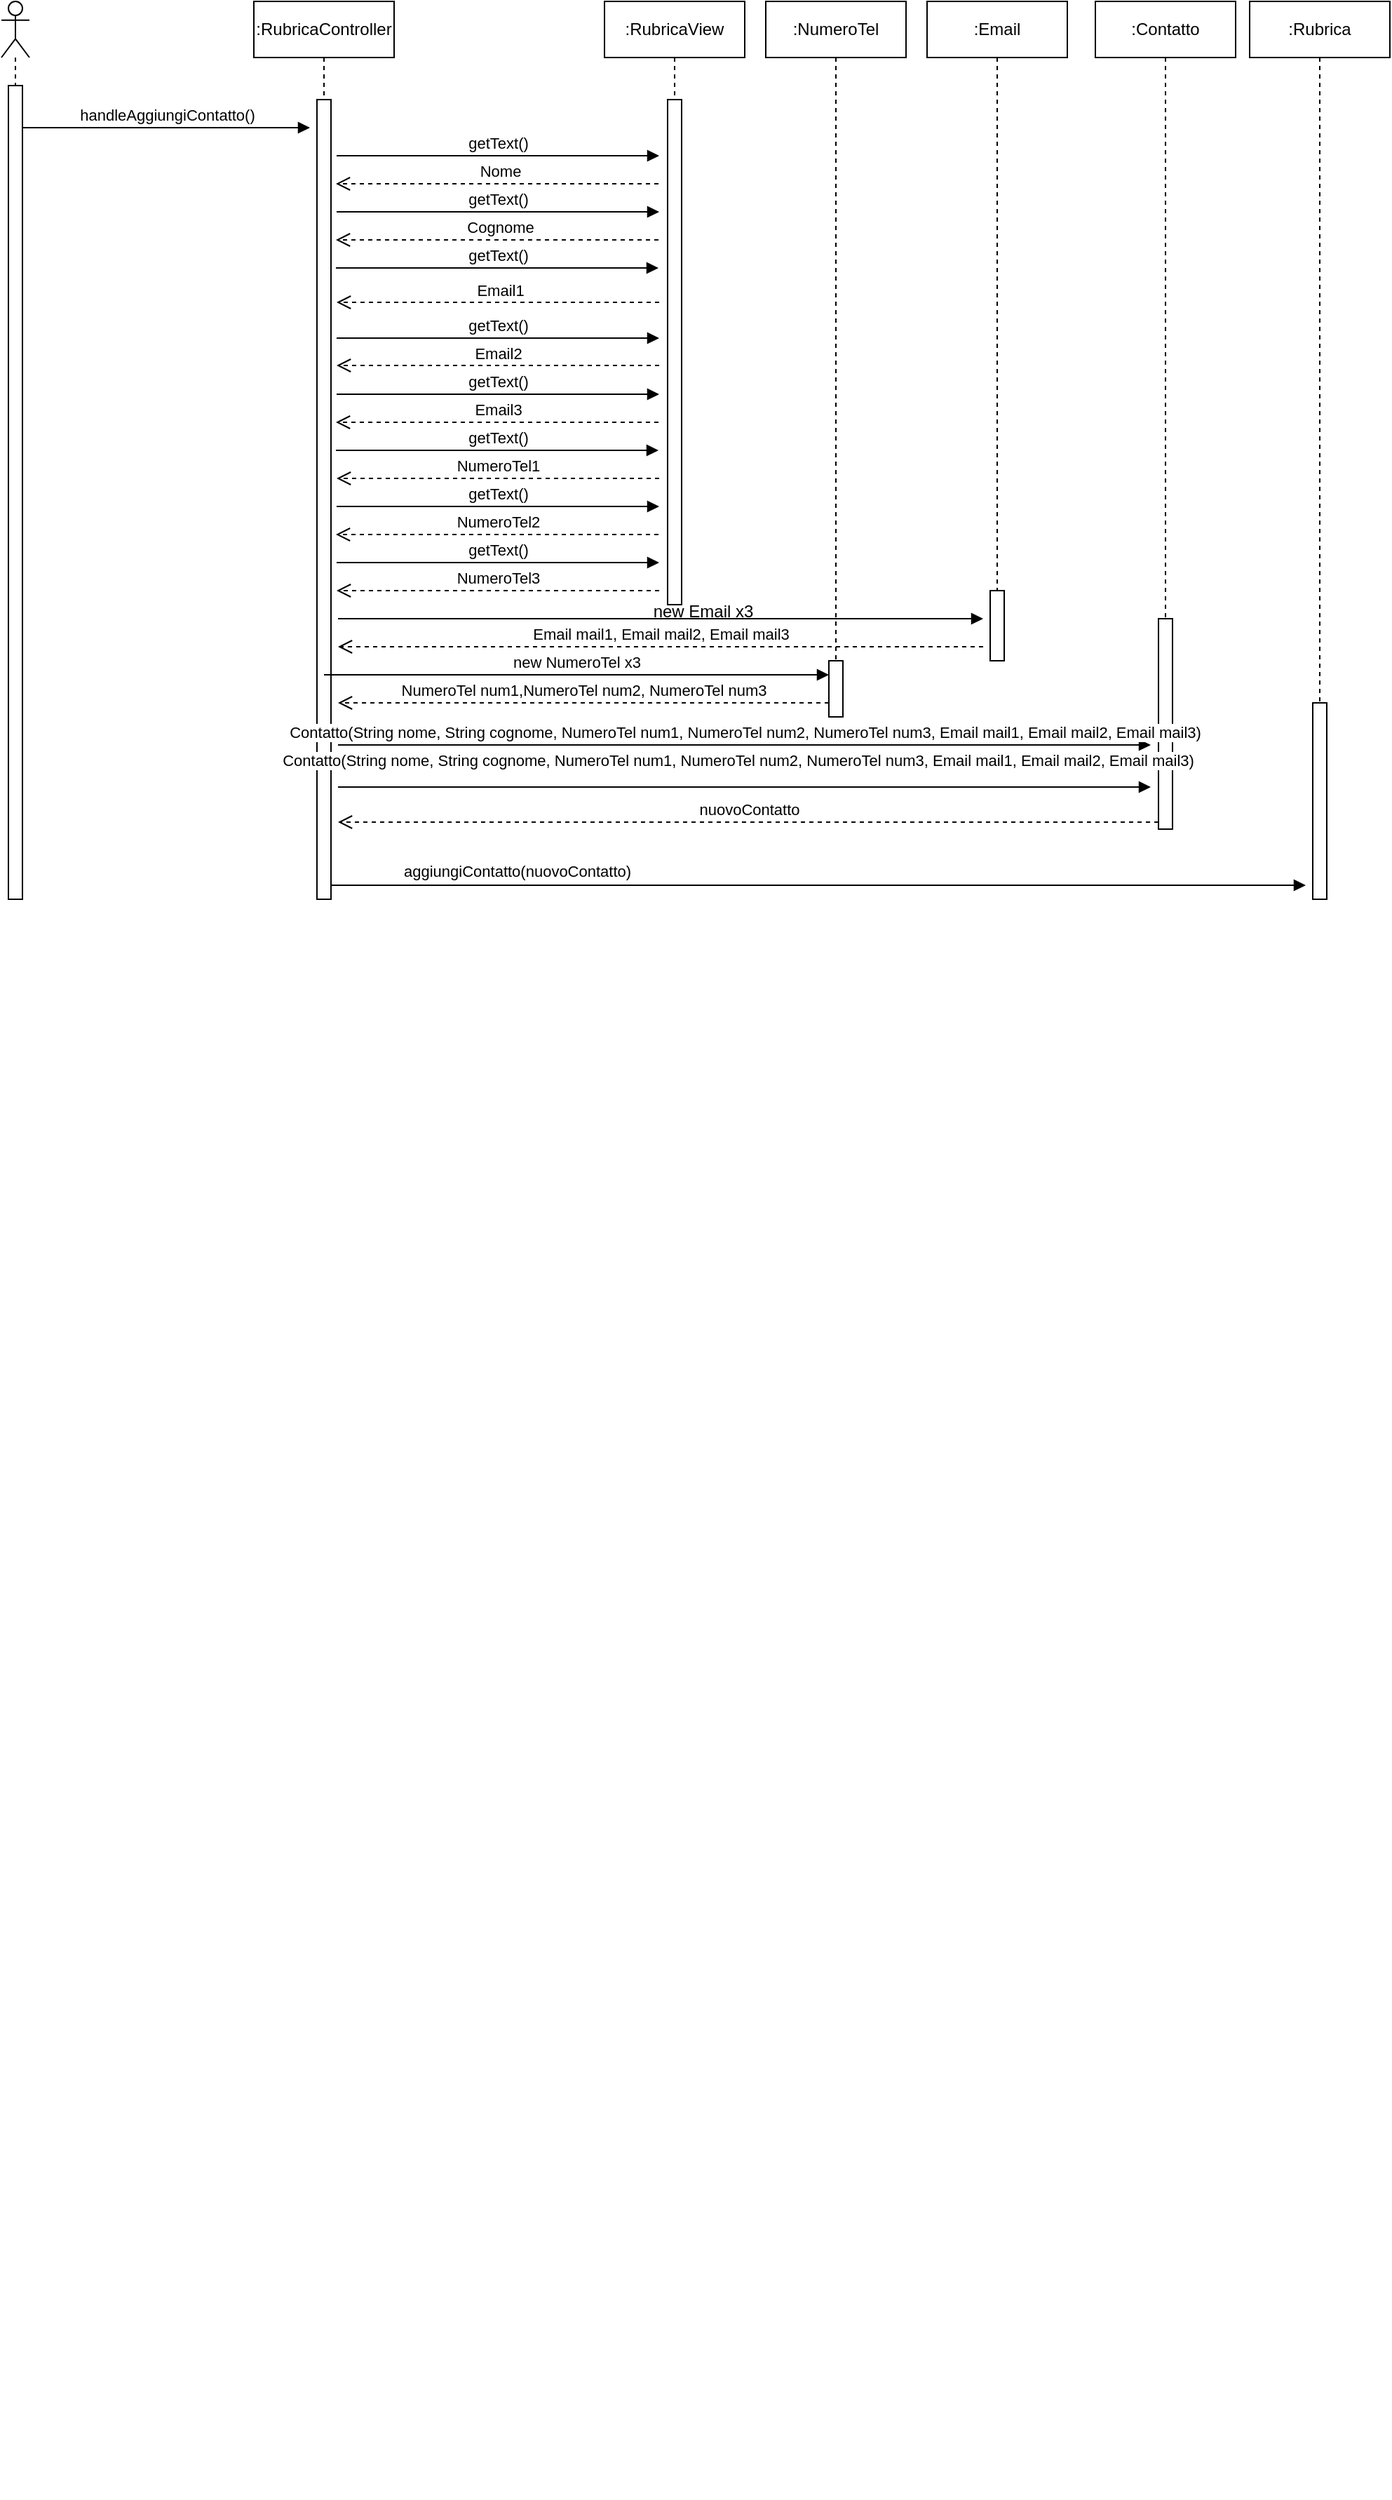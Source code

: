 <mxfile version="25.0.3">
  <diagram name="Pagina-1" id="6KG7eUqO8uxzKmbCFn6A">
    <mxGraphModel dx="1290" dy="511" grid="1" gridSize="10" guides="1" tooltips="1" connect="1" arrows="1" fold="1" page="1" pageScale="1" pageWidth="850" pageHeight="1100" math="0" shadow="0">
      <root>
        <mxCell id="0" />
        <mxCell id="1" parent="0" />
        <mxCell id="w6Vy-4yXhrZIZgirDHm_-2" value="&#xa;  &#xa;    &#xa;      &#xa;        &#xa;        &#xa;        &#xa;          &#xa;        &#xa;        &#xa;          &#xa;        &#xa;        &#xa;          &#xa;        &#xa;        &#xa;          &#xa;        &#xa;        &#xa;          &#xa;        &#xa;        &#xa;          &#xa;        &#xa;        &#xa;          &#xa;        &#xa;        &#xa;          &#xa;            &#xa;            &#xa;              &#xa;            &#xa;          &#xa;        &#xa;        &#xa;          &#xa;        &#xa;        &#xa;          &#xa;            &#xa;            &#xa;              &#xa;            &#xa;          &#xa;        &#xa;        &#xa;          &#xa;        &#xa;        &#xa;          &#xa;            &#xa;            &#xa;              &#xa;            &#xa;          &#xa;        &#xa;        &#xa;          &#xa;        &#xa;        &#xa;          &#xa;            &#xa;            &#xa;              &#xa;            &#xa;          &#xa;        &#xa;        &#xa;          &#xa;            &#xa;            &#xa;          &#xa;        &#xa;        &#xa;          &#xa;            &#xa;            &#xa;          &#xa;        &#xa;        &#xa;          &#xa;            &#xa;            &#xa;            &#xa;              &#xa;            &#xa;          &#xa;        &#xa;      &#xa;    &#xa;  &#xa;&#xa;&#xa;&#xa;    &#xa;" style="text;whiteSpace=wrap;html=1;" parent="1" vertex="1">
          <mxGeometry x="330" y="490" width="30" height="1410" as="geometry" />
        </mxCell>
        <mxCell id="yX1Fl0R12Xeu3HnyX83A-72" value="" style="shape=umlLifeline;perimeter=lifelinePerimeter;whiteSpace=wrap;html=1;container=1;dropTarget=0;collapsible=0;recursiveResize=0;outlineConnect=0;portConstraint=eastwest;newEdgeStyle={&quot;curved&quot;:0,&quot;rounded&quot;:0};participant=umlActor;" parent="1" vertex="1">
          <mxGeometry x="140" y="120" width="20" height="640" as="geometry" />
        </mxCell>
        <mxCell id="yX1Fl0R12Xeu3HnyX83A-73" value="" style="html=1;points=[[0,0,0,0,5],[0,1,0,0,-5],[1,0,0,0,5],[1,1,0,0,-5]];perimeter=orthogonalPerimeter;outlineConnect=0;targetShapes=umlLifeline;portConstraint=eastwest;newEdgeStyle={&quot;curved&quot;:0,&quot;rounded&quot;:0};" parent="yX1Fl0R12Xeu3HnyX83A-72" vertex="1">
          <mxGeometry x="5" y="60" width="10" height="580" as="geometry" />
        </mxCell>
        <mxCell id="yX1Fl0R12Xeu3HnyX83A-74" value=":Rubrica" style="shape=umlLifeline;perimeter=lifelinePerimeter;whiteSpace=wrap;html=1;container=1;dropTarget=0;collapsible=0;recursiveResize=0;outlineConnect=0;portConstraint=eastwest;newEdgeStyle={&quot;curved&quot;:0,&quot;rounded&quot;:0};" parent="1" vertex="1">
          <mxGeometry x="1030" y="120" width="100" height="550" as="geometry" />
        </mxCell>
        <mxCell id="yX1Fl0R12Xeu3HnyX83A-75" value="handleAggiungiContatto()" style="html=1;verticalAlign=bottom;endArrow=block;curved=0;rounded=0;" parent="1" edge="1">
          <mxGeometry width="80" relative="1" as="geometry">
            <mxPoint x="155" y="210" as="sourcePoint" />
            <mxPoint x="360" y="210" as="targetPoint" />
            <Array as="points">
              <mxPoint x="250" y="210" />
            </Array>
          </mxGeometry>
        </mxCell>
        <mxCell id="yX1Fl0R12Xeu3HnyX83A-76" value=":RubricaController" style="shape=umlLifeline;perimeter=lifelinePerimeter;whiteSpace=wrap;html=1;container=1;dropTarget=0;collapsible=0;recursiveResize=0;outlineConnect=0;portConstraint=eastwest;newEdgeStyle={&quot;curved&quot;:0,&quot;rounded&quot;:0};" parent="1" vertex="1">
          <mxGeometry x="320" y="120" width="100" height="640" as="geometry" />
        </mxCell>
        <mxCell id="yX1Fl0R12Xeu3HnyX83A-77" value="" style="html=1;points=[[0,0,0,0,5],[0,1,0,0,-5],[1,0,0,0,5],[1,1,0,0,-5]];perimeter=orthogonalPerimeter;outlineConnect=0;targetShapes=umlLifeline;portConstraint=eastwest;newEdgeStyle={&quot;curved&quot;:0,&quot;rounded&quot;:0};" parent="yX1Fl0R12Xeu3HnyX83A-76" vertex="1">
          <mxGeometry x="45" y="70" width="10" height="570" as="geometry" />
        </mxCell>
        <mxCell id="yX1Fl0R12Xeu3HnyX83A-78" value=":Contatto" style="shape=umlLifeline;perimeter=lifelinePerimeter;whiteSpace=wrap;html=1;container=1;dropTarget=0;collapsible=0;recursiveResize=0;outlineConnect=0;portConstraint=eastwest;newEdgeStyle={&quot;curved&quot;:0,&quot;rounded&quot;:0};" parent="1" vertex="1">
          <mxGeometry x="920" y="120" width="100" height="590" as="geometry" />
        </mxCell>
        <mxCell id="yX1Fl0R12Xeu3HnyX83A-102" value="" style="html=1;points=[[0,0,0,0,5],[0,1,0,0,-5],[1,0,0,0,5],[1,1,0,0,-5]];perimeter=orthogonalPerimeter;outlineConnect=0;targetShapes=umlLifeline;portConstraint=eastwest;newEdgeStyle={&quot;curved&quot;:0,&quot;rounded&quot;:0};" parent="yX1Fl0R12Xeu3HnyX83A-78" vertex="1">
          <mxGeometry x="45" y="440" width="10" height="150" as="geometry" />
        </mxCell>
        <mxCell id="yX1Fl0R12Xeu3HnyX83A-79" value="" style="endArrow=block;endFill=1;html=1;edgeStyle=orthogonalEdgeStyle;align=left;verticalAlign=top;rounded=0;" parent="1" edge="1">
          <mxGeometry x="-1" relative="1" as="geometry">
            <mxPoint x="375" y="750.03" as="sourcePoint" />
            <mxPoint x="1070" y="750" as="targetPoint" />
          </mxGeometry>
        </mxCell>
        <mxCell id="yX1Fl0R12Xeu3HnyX83A-80" value="aggiungiContatto(nuovoContatto)" style="edgeLabel;resizable=0;html=1;align=left;verticalAlign=bottom;" parent="yX1Fl0R12Xeu3HnyX83A-79" connectable="0" vertex="1">
          <mxGeometry x="-1" relative="1" as="geometry">
            <mxPoint x="50" y="-2" as="offset" />
          </mxGeometry>
        </mxCell>
        <mxCell id="yX1Fl0R12Xeu3HnyX83A-81" value=":RubricaView" style="shape=umlLifeline;perimeter=lifelinePerimeter;whiteSpace=wrap;html=1;container=1;dropTarget=0;collapsible=0;recursiveResize=0;outlineConnect=0;portConstraint=eastwest;newEdgeStyle={&quot;curved&quot;:0,&quot;rounded&quot;:0};" parent="1" vertex="1">
          <mxGeometry x="570" y="120" width="100" height="430" as="geometry" />
        </mxCell>
        <mxCell id="yX1Fl0R12Xeu3HnyX83A-82" value="" style="html=1;points=[[0,0,0,0,5],[0,1,0,0,-5],[1,0,0,0,5],[1,1,0,0,-5]];perimeter=orthogonalPerimeter;outlineConnect=0;targetShapes=umlLifeline;portConstraint=eastwest;newEdgeStyle={&quot;curved&quot;:0,&quot;rounded&quot;:0};" parent="yX1Fl0R12Xeu3HnyX83A-81" vertex="1">
          <mxGeometry x="45" y="70" width="10" height="360" as="geometry" />
        </mxCell>
        <mxCell id="yX1Fl0R12Xeu3HnyX83A-83" value="Contatto(String nome, String cognome, NumeroTel num1, NumeroTel num2, NumeroTel num3, Email mail1, Email mail2, Email mail3)" style="html=1;verticalAlign=bottom;endArrow=block;curved=0;rounded=0;" parent="1" edge="1">
          <mxGeometry x="-0.018" y="10" relative="1" as="geometry">
            <mxPoint x="380" y="680" as="sourcePoint" />
            <mxPoint x="959.5" y="680" as="targetPoint" />
            <mxPoint as="offset" />
          </mxGeometry>
        </mxCell>
        <mxCell id="yX1Fl0R12Xeu3HnyX83A-84" value="nuovoContatto" style="html=1;verticalAlign=bottom;endArrow=open;dashed=1;endSize=8;curved=0;rounded=0;exitX=0;exitY=1;exitDx=0;exitDy=-5;" parent="1" source="yX1Fl0R12Xeu3HnyX83A-102" edge="1">
          <mxGeometry relative="1" as="geometry">
            <mxPoint x="380" y="705" as="targetPoint" />
          </mxGeometry>
        </mxCell>
        <mxCell id="yX1Fl0R12Xeu3HnyX83A-85" value="getText()" style="html=1;verticalAlign=bottom;endArrow=block;curved=0;rounded=0;" parent="1" edge="1">
          <mxGeometry width="80" relative="1" as="geometry">
            <mxPoint x="379" y="270" as="sourcePoint" />
            <mxPoint x="609" y="270" as="targetPoint" />
          </mxGeometry>
        </mxCell>
        <mxCell id="yX1Fl0R12Xeu3HnyX83A-86" value="&amp;nbsp;Cognome" style="html=1;verticalAlign=bottom;endArrow=open;dashed=1;endSize=8;curved=0;rounded=0;" parent="1" edge="1">
          <mxGeometry relative="1" as="geometry">
            <mxPoint x="608.5" y="290" as="sourcePoint" />
            <mxPoint x="378.5" y="290" as="targetPoint" />
          </mxGeometry>
        </mxCell>
        <mxCell id="yX1Fl0R12Xeu3HnyX83A-87" value="getText()" style="html=1;verticalAlign=bottom;endArrow=block;curved=0;rounded=0;" parent="1" edge="1">
          <mxGeometry width="80" relative="1" as="geometry">
            <mxPoint x="378.5" y="310" as="sourcePoint" />
            <mxPoint x="608.5" y="310" as="targetPoint" />
          </mxGeometry>
        </mxCell>
        <mxCell id="yX1Fl0R12Xeu3HnyX83A-88" value="&amp;nbsp;Email1" style="html=1;verticalAlign=bottom;endArrow=open;dashed=1;endSize=8;curved=0;rounded=0;" parent="1" edge="1">
          <mxGeometry relative="1" as="geometry">
            <mxPoint x="609" y="334.5" as="sourcePoint" />
            <mxPoint x="379" y="334.5" as="targetPoint" />
          </mxGeometry>
        </mxCell>
        <mxCell id="yX1Fl0R12Xeu3HnyX83A-89" value="getText()" style="html=1;verticalAlign=bottom;endArrow=block;curved=0;rounded=0;" parent="1" edge="1">
          <mxGeometry width="80" relative="1" as="geometry">
            <mxPoint x="379" y="360" as="sourcePoint" />
            <mxPoint x="609" y="360" as="targetPoint" />
          </mxGeometry>
        </mxCell>
        <mxCell id="yX1Fl0R12Xeu3HnyX83A-90" value="Email2" style="html=1;verticalAlign=bottom;endArrow=open;dashed=1;endSize=8;curved=0;rounded=0;" parent="1" edge="1">
          <mxGeometry relative="1" as="geometry">
            <mxPoint x="609" y="379.5" as="sourcePoint" />
            <mxPoint x="379" y="379.5" as="targetPoint" />
          </mxGeometry>
        </mxCell>
        <mxCell id="yX1Fl0R12Xeu3HnyX83A-92" value="getText()" style="html=1;verticalAlign=bottom;endArrow=block;curved=0;rounded=0;" parent="1" edge="1">
          <mxGeometry width="80" relative="1" as="geometry">
            <mxPoint x="379" y="400" as="sourcePoint" />
            <mxPoint x="609" y="400" as="targetPoint" />
          </mxGeometry>
        </mxCell>
        <mxCell id="yX1Fl0R12Xeu3HnyX83A-93" value="Email3" style="html=1;verticalAlign=bottom;endArrow=open;dashed=1;endSize=8;curved=0;rounded=0;" parent="1" edge="1">
          <mxGeometry relative="1" as="geometry">
            <mxPoint x="608.5" y="420" as="sourcePoint" />
            <mxPoint x="378.5" y="420" as="targetPoint" />
          </mxGeometry>
        </mxCell>
        <mxCell id="yX1Fl0R12Xeu3HnyX83A-94" value="getText()" style="html=1;verticalAlign=bottom;endArrow=block;curved=0;rounded=0;" parent="1" edge="1">
          <mxGeometry width="80" relative="1" as="geometry">
            <mxPoint x="378.5" y="440" as="sourcePoint" />
            <mxPoint x="608.5" y="440" as="targetPoint" />
          </mxGeometry>
        </mxCell>
        <mxCell id="yX1Fl0R12Xeu3HnyX83A-95" value="NumeroTel1" style="html=1;verticalAlign=bottom;endArrow=open;dashed=1;endSize=8;curved=0;rounded=0;" parent="1" edge="1">
          <mxGeometry relative="1" as="geometry">
            <mxPoint x="609" y="460" as="sourcePoint" />
            <mxPoint x="379" y="460" as="targetPoint" />
          </mxGeometry>
        </mxCell>
        <mxCell id="yX1Fl0R12Xeu3HnyX83A-96" value="getText()" style="html=1;verticalAlign=bottom;endArrow=block;curved=0;rounded=0;" parent="1" edge="1">
          <mxGeometry width="80" relative="1" as="geometry">
            <mxPoint x="379" y="480" as="sourcePoint" />
            <mxPoint x="609" y="480" as="targetPoint" />
          </mxGeometry>
        </mxCell>
        <mxCell id="yX1Fl0R12Xeu3HnyX83A-97" value="NumeroTel2" style="html=1;verticalAlign=bottom;endArrow=open;dashed=1;endSize=8;curved=0;rounded=0;" parent="1" edge="1">
          <mxGeometry relative="1" as="geometry">
            <mxPoint x="608.5" y="500" as="sourcePoint" />
            <mxPoint x="378.5" y="500" as="targetPoint" />
          </mxGeometry>
        </mxCell>
        <mxCell id="yX1Fl0R12Xeu3HnyX83A-98" value="getText()" style="html=1;verticalAlign=bottom;endArrow=block;curved=0;rounded=0;" parent="1" edge="1">
          <mxGeometry width="80" relative="1" as="geometry">
            <mxPoint x="379" y="230" as="sourcePoint" />
            <mxPoint x="609" y="230" as="targetPoint" />
          </mxGeometry>
        </mxCell>
        <mxCell id="yX1Fl0R12Xeu3HnyX83A-99" value="&amp;nbsp;Nome" style="html=1;verticalAlign=bottom;endArrow=open;dashed=1;endSize=8;curved=0;rounded=0;" parent="1" edge="1">
          <mxGeometry relative="1" as="geometry">
            <mxPoint x="608.5" y="250" as="sourcePoint" />
            <mxPoint x="378.5" y="250" as="targetPoint" />
          </mxGeometry>
        </mxCell>
        <mxCell id="yX1Fl0R12Xeu3HnyX83A-100" value="getText()" style="html=1;verticalAlign=bottom;endArrow=block;curved=0;rounded=0;" parent="1" edge="1">
          <mxGeometry width="80" relative="1" as="geometry">
            <mxPoint x="379" y="520" as="sourcePoint" />
            <mxPoint x="609" y="520" as="targetPoint" />
          </mxGeometry>
        </mxCell>
        <mxCell id="yX1Fl0R12Xeu3HnyX83A-101" value="NumeroTel3" style="html=1;verticalAlign=bottom;endArrow=open;dashed=1;endSize=8;curved=0;rounded=0;" parent="1" edge="1">
          <mxGeometry relative="1" as="geometry">
            <mxPoint x="609" y="540" as="sourcePoint" />
            <mxPoint x="379" y="540" as="targetPoint" />
          </mxGeometry>
        </mxCell>
        <mxCell id="yX1Fl0R12Xeu3HnyX83A-91" value="" style="html=1;points=[[0,0,0,0,5],[0,1,0,0,-5],[1,0,0,0,5],[1,1,0,0,-5]];perimeter=orthogonalPerimeter;outlineConnect=0;targetShapes=umlLifeline;portConstraint=eastwest;newEdgeStyle={&quot;curved&quot;:0,&quot;rounded&quot;:0};" parent="1" vertex="1">
          <mxGeometry x="1075" y="620" width="10" height="140" as="geometry" />
        </mxCell>
        <mxCell id="-QBxyTD44zqgiUK16Mzj-1" value="" style="html=1;verticalAlign=bottom;endArrow=block;curved=0;rounded=0;" edge="1" parent="1">
          <mxGeometry width="80" relative="1" as="geometry">
            <mxPoint x="380" y="560" as="sourcePoint" />
            <mxPoint x="840" y="560" as="targetPoint" />
          </mxGeometry>
        </mxCell>
        <mxCell id="-QBxyTD44zqgiUK16Mzj-2" value="new NumeroTel x3" style="html=1;verticalAlign=bottom;endArrow=block;curved=0;rounded=0;" edge="1" parent="1" target="-QBxyTD44zqgiUK16Mzj-14">
          <mxGeometry width="80" relative="1" as="geometry">
            <mxPoint x="370" y="600" as="sourcePoint" />
            <mxPoint x="710" y="600" as="targetPoint" />
          </mxGeometry>
        </mxCell>
        <mxCell id="-QBxyTD44zqgiUK16Mzj-3" value="Contatto(String nome, String cognome, NumeroTel num1, NumeroTel num2, NumeroTel num3, Email mail1, Email mail2, Email mail3)" style="html=1;verticalAlign=bottom;endArrow=block;curved=0;rounded=0;" edge="1" parent="1">
          <mxGeometry width="80" relative="1" as="geometry">
            <mxPoint x="380" y="650" as="sourcePoint" />
            <mxPoint x="959.5" y="650" as="targetPoint" />
          </mxGeometry>
        </mxCell>
        <mxCell id="-QBxyTD44zqgiUK16Mzj-5" value="new Email x3" style="text;html=1;align=center;verticalAlign=middle;resizable=0;points=[];autosize=1;strokeColor=none;fillColor=none;" vertex="1" parent="1">
          <mxGeometry x="595" y="540" width="90" height="30" as="geometry" />
        </mxCell>
        <mxCell id="-QBxyTD44zqgiUK16Mzj-7" value=":NumeroTel" style="shape=umlLifeline;perimeter=lifelinePerimeter;whiteSpace=wrap;html=1;container=1;dropTarget=0;collapsible=0;recursiveResize=0;outlineConnect=0;portConstraint=eastwest;newEdgeStyle={&quot;curved&quot;:0,&quot;rounded&quot;:0};" vertex="1" parent="1">
          <mxGeometry x="685" y="120" width="100" height="510" as="geometry" />
        </mxCell>
        <mxCell id="-QBxyTD44zqgiUK16Mzj-14" value="" style="html=1;points=[[0,0,0,0,5],[0,1,0,0,-5],[1,0,0,0,5],[1,1,0,0,-5]];perimeter=orthogonalPerimeter;outlineConnect=0;targetShapes=umlLifeline;portConstraint=eastwest;newEdgeStyle={&quot;curved&quot;:0,&quot;rounded&quot;:0};" vertex="1" parent="-QBxyTD44zqgiUK16Mzj-7">
          <mxGeometry x="45" y="470" width="10" height="40" as="geometry" />
        </mxCell>
        <mxCell id="-QBxyTD44zqgiUK16Mzj-8" value=":Email" style="shape=umlLifeline;perimeter=lifelinePerimeter;whiteSpace=wrap;html=1;container=1;dropTarget=0;collapsible=0;recursiveResize=0;outlineConnect=0;portConstraint=eastwest;newEdgeStyle={&quot;curved&quot;:0,&quot;rounded&quot;:0};" vertex="1" parent="1">
          <mxGeometry x="800" y="120" width="100" height="470" as="geometry" />
        </mxCell>
        <mxCell id="-QBxyTD44zqgiUK16Mzj-13" value="" style="html=1;points=[[0,0,0,0,5],[0,1,0,0,-5],[1,0,0,0,5],[1,1,0,0,-5]];perimeter=orthogonalPerimeter;outlineConnect=0;targetShapes=umlLifeline;portConstraint=eastwest;newEdgeStyle={&quot;curved&quot;:0,&quot;rounded&quot;:0};" vertex="1" parent="-QBxyTD44zqgiUK16Mzj-8">
          <mxGeometry x="45" y="420" width="10" height="50" as="geometry" />
        </mxCell>
        <mxCell id="-QBxyTD44zqgiUK16Mzj-15" value="NumeroTel num1,NumeroTel num2, NumeroTel num3" style="html=1;verticalAlign=bottom;endArrow=open;dashed=1;endSize=8;curved=0;rounded=0;" edge="1" parent="1">
          <mxGeometry relative="1" as="geometry">
            <mxPoint x="730" y="620" as="sourcePoint" />
            <mxPoint x="380" y="620" as="targetPoint" />
          </mxGeometry>
        </mxCell>
        <mxCell id="-QBxyTD44zqgiUK16Mzj-18" value="Email mail1, Email mail2, Email mail3" style="html=1;verticalAlign=bottom;endArrow=open;dashed=1;endSize=8;curved=0;rounded=0;" edge="1" parent="1">
          <mxGeometry relative="1" as="geometry">
            <mxPoint x="840" y="580" as="sourcePoint" />
            <mxPoint x="380" y="580" as="targetPoint" />
          </mxGeometry>
        </mxCell>
      </root>
    </mxGraphModel>
  </diagram>
</mxfile>
